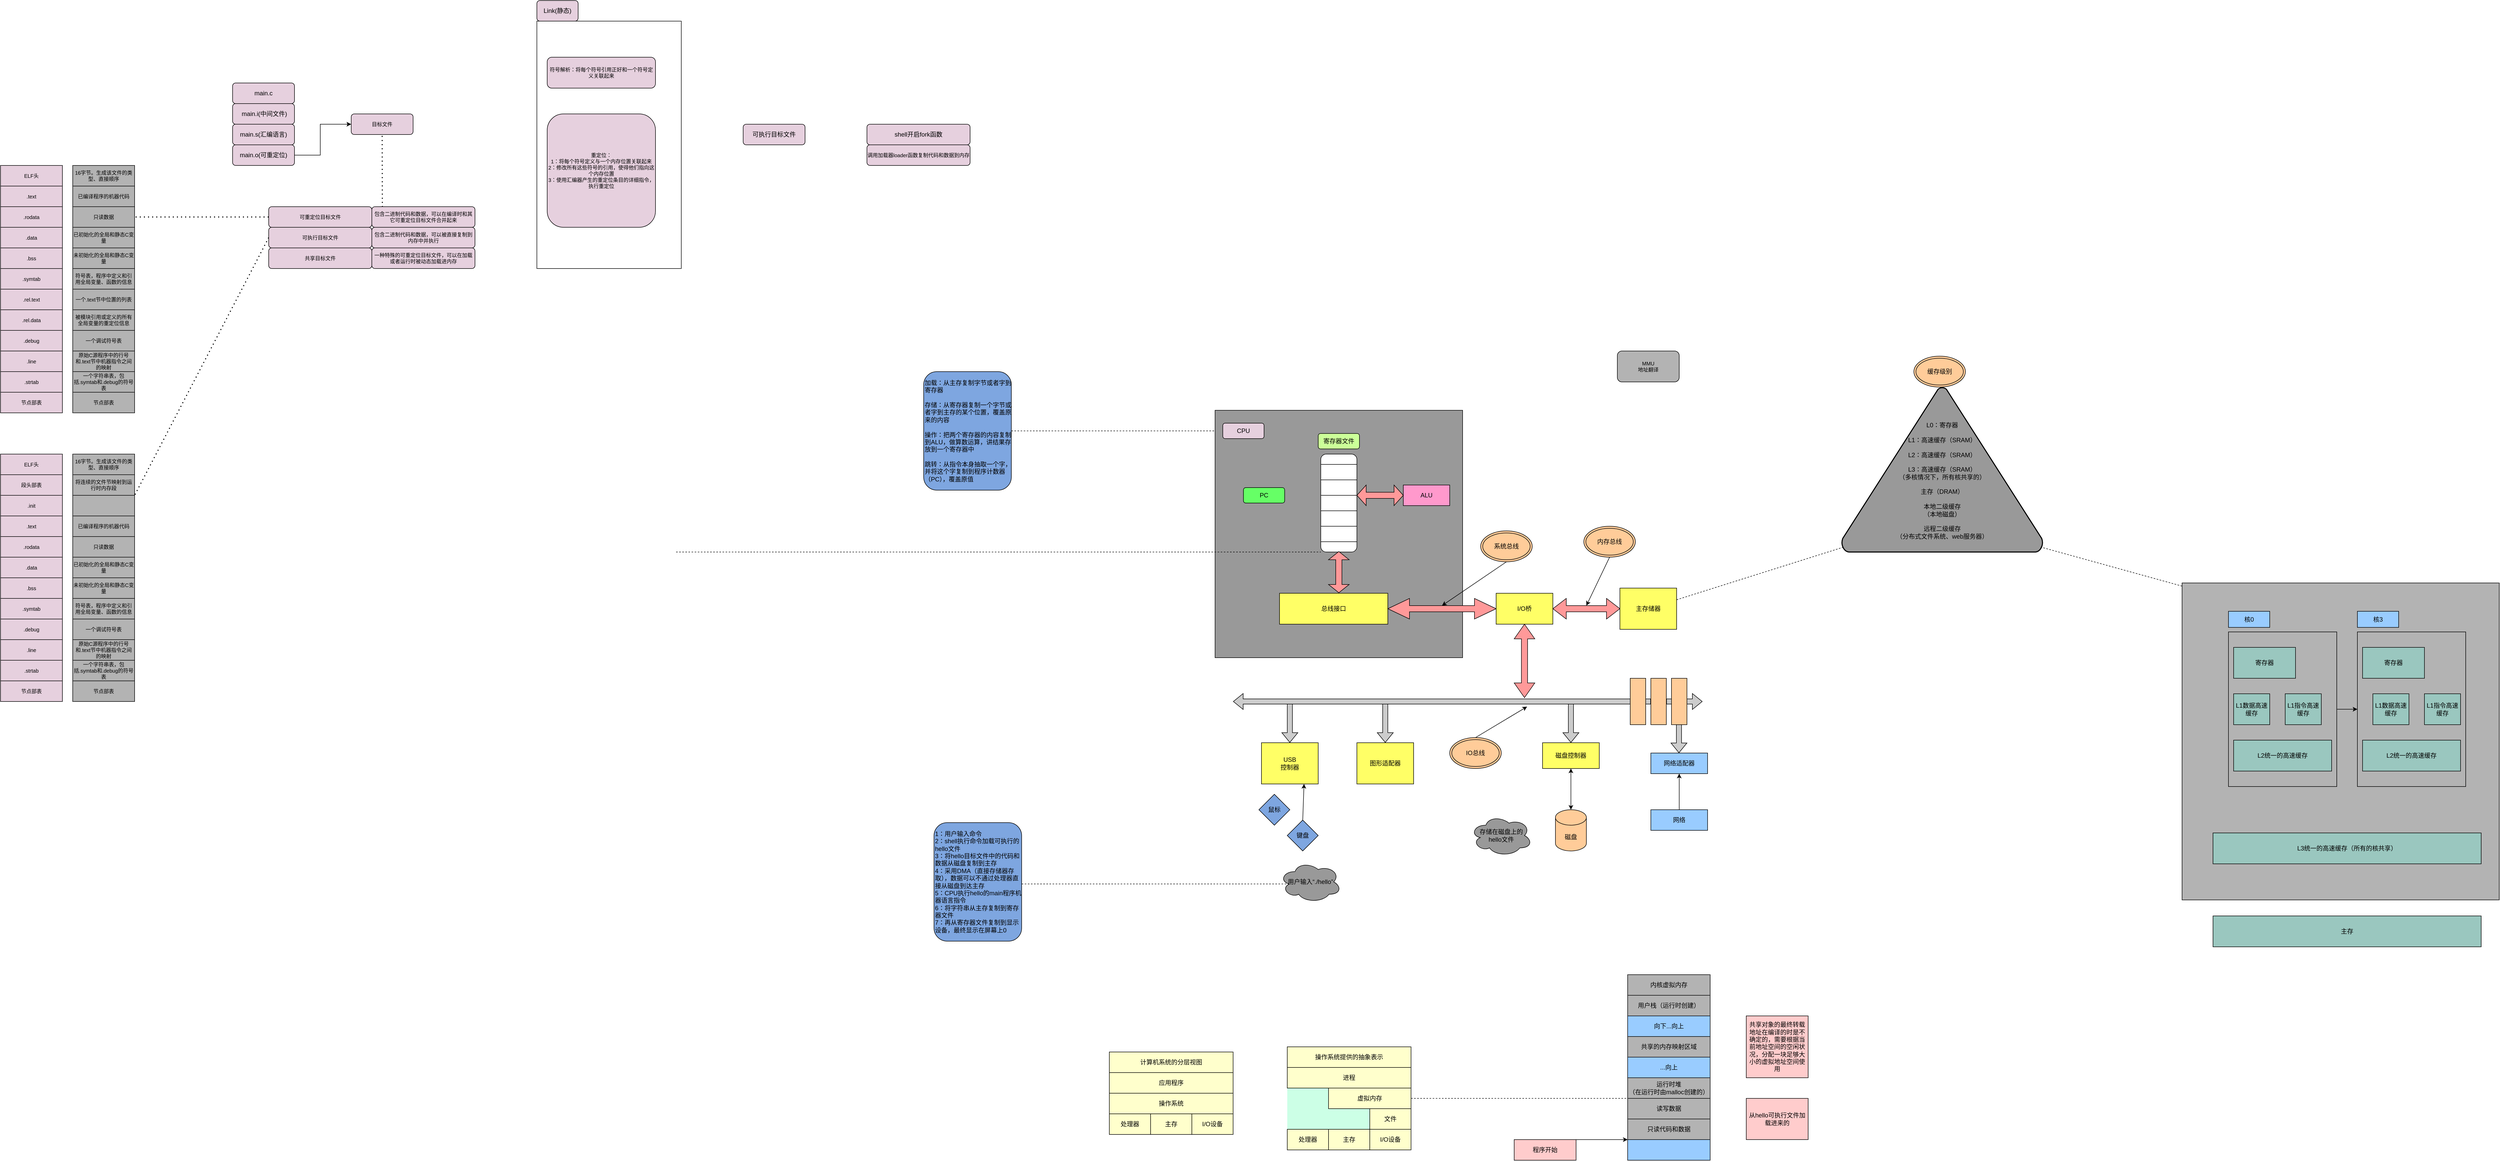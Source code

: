<mxfile version="15.9.6" type="github">
  <diagram id="LHdp1C9b-F5UCKWID19b" name="Page-1">
    <mxGraphModel dx="4209" dy="1736" grid="1" gridSize="10" guides="1" tooltips="1" connect="1" arrows="1" fold="1" page="1" pageScale="1" pageWidth="1169" pageHeight="827" math="0" shadow="0">
      <root>
        <mxCell id="0" />
        <mxCell id="1" parent="0" />
        <mxCell id="YtGU08_9XiSNCzKKEfij-40" value="" style="endArrow=none;dashed=1;html=1;rounded=0;fillColor=#CCCCCC;entryX=0;entryY=0.5;entryDx=0;entryDy=0;" parent="1" source="YtGU08_9XiSNCzKKEfij-42" target="YtGU08_9XiSNCzKKEfij-2" edge="1">
          <mxGeometry width="50" height="50" relative="1" as="geometry">
            <mxPoint x="160" y="155" as="sourcePoint" />
            <mxPoint x="640" y="300" as="targetPoint" />
          </mxGeometry>
        </mxCell>
        <mxCell id="YtGU08_9XiSNCzKKEfij-42" value="加载：从主存复制字节或者字到寄存器&lt;br&gt;&lt;br&gt;存储：从寄存器复制一个字节或者字到主存的某个位置，覆盖原来的内容&lt;br&gt;&lt;br&gt;操作：把两个寄存器的内容复制到ALU，做算数运算，讲结果存放到一个寄存器中&lt;br&gt;&lt;br&gt;跳转：从指令本身抽取一个字，并将这个字复制到程序计数器（PC），覆盖原值&lt;br&gt;&lt;div style=&quot;text-align: justify&quot;&gt;&lt;/div&gt;" style="rounded=1;whiteSpace=wrap;html=1;fillColor=#7EA6E0;align=left;" parent="1" vertex="1">
          <mxGeometry x="-330" y="40" width="170" height="230" as="geometry" />
        </mxCell>
        <mxCell id="YtGU08_9XiSNCzKKEfij-51" value="" style="endArrow=none;dashed=1;html=1;rounded=0;fillColor=#CCCCCC;entryX=0.108;entryY=0.55;entryDx=0;entryDy=0;entryPerimeter=0;" parent="1" target="YtGU08_9XiSNCzKKEfij-49" edge="1">
          <mxGeometry width="50" height="50" relative="1" as="geometry">
            <mxPoint x="-140" y="1034" as="sourcePoint" />
            <mxPoint x="260" y="165" as="targetPoint" />
          </mxGeometry>
        </mxCell>
        <mxCell id="YtGU08_9XiSNCzKKEfij-52" value="1：用户输入命令&lt;br&gt;2：shell执行命令加载可执行的hello文件&lt;br&gt;3：将hello目标文件中的代码和数据从磁盘复制到主存&lt;br&gt;4：采用DMA（直接存储器存取），数据可以不通过处理器直接从磁盘到达主存&lt;br&gt;5：CPU执行hello的main程序机器语言指令&lt;br&gt;6：将字符串从主存复制到寄存器文件&lt;br&gt;7：再从寄存器文件复制到显示设备，最终显示在屏幕上0&lt;br&gt;&lt;div style=&quot;text-align: justify&quot;&gt;&lt;/div&gt;" style="rounded=1;whiteSpace=wrap;html=1;fillColor=#7EA6E0;align=left;" parent="1" vertex="1">
          <mxGeometry x="-310" y="915" width="170" height="230" as="geometry" />
        </mxCell>
        <mxCell id="YtGU08_9XiSNCzKKEfij-54" value="&lt;br&gt;&lt;br&gt;&lt;br&gt;L0：寄存器&lt;br&gt;&lt;br&gt;L1：高速缓存（SRAM）&lt;br&gt;&lt;br&gt;L2：高速缓存（SRAM）&lt;br&gt;&lt;br&gt;L3：高速缓存（SRAM）&lt;br&gt;（多核情况下，所有核共享的）&lt;br&gt;&lt;br&gt;主存（DRAM）&lt;br&gt;&lt;br&gt;本地二级缓存&lt;br&gt;（本地磁盘）&lt;br&gt;&lt;br&gt;远程二级缓存&lt;br&gt;（分布式文件系统、web服务器）" style="strokeWidth=2;html=1;shape=mxgraph.flowchart.extract_or_measurement;whiteSpace=wrap;fillColor=#999999;align=center;" parent="1" vertex="1">
          <mxGeometry x="1450" y="70" width="390" height="320" as="geometry" />
        </mxCell>
        <mxCell id="YtGU08_9XiSNCzKKEfij-55" value="缓存级别" style="ellipse;shape=doubleEllipse;whiteSpace=wrap;html=1;fillColor=#FFCC99;" parent="1" vertex="1">
          <mxGeometry x="1590" y="10" width="100" height="60" as="geometry" />
        </mxCell>
        <mxCell id="YtGU08_9XiSNCzKKEfij-56" value="" style="endArrow=none;dashed=1;html=1;rounded=0;fillColor=#CCCCCC;entryX=0.01;entryY=0.97;entryDx=0;entryDy=0;entryPerimeter=0;" parent="1" source="YtGU08_9XiSNCzKKEfij-18" target="YtGU08_9XiSNCzKKEfij-54" edge="1">
          <mxGeometry width="50" height="50" relative="1" as="geometry">
            <mxPoint x="1243.52" y="490" as="sourcePoint" />
            <mxPoint x="1756.48" y="490" as="targetPoint" />
          </mxGeometry>
        </mxCell>
        <mxCell id="YtGU08_9XiSNCzKKEfij-128" value="" style="endArrow=none;dashed=1;html=1;rounded=0;fillColor=#CCCCCC;entryX=0.99;entryY=0.97;entryDx=0;entryDy=0;entryPerimeter=0;exitX=0;exitY=0.01;exitDx=0;exitDy=0;exitPerimeter=0;" parent="1" source="YtGU08_9XiSNCzKKEfij-132" target="YtGU08_9XiSNCzKKEfij-54" edge="1">
          <mxGeometry width="50" height="50" relative="1" as="geometry">
            <mxPoint x="1860" y="372.239" as="sourcePoint" />
            <mxPoint x="2183.9" y="270.0" as="targetPoint" />
          </mxGeometry>
        </mxCell>
        <mxCell id="YtGU08_9XiSNCzKKEfij-145" value="" style="group" parent="1" vertex="1" connectable="0">
          <mxGeometry x="2110" y="450" width="615" height="706" as="geometry" />
        </mxCell>
        <mxCell id="YtGU08_9XiSNCzKKEfij-132" value="" style="whiteSpace=wrap;html=1;aspect=fixed;fillColor=#B3B3B3;align=center;" parent="YtGU08_9XiSNCzKKEfij-145" vertex="1">
          <mxGeometry width="615" height="615" as="geometry" />
        </mxCell>
        <mxCell id="YtGU08_9XiSNCzKKEfij-129" value="" style="rounded=0;whiteSpace=wrap;html=1;fillColor=#B3B3B3;align=center;" parent="YtGU08_9XiSNCzKKEfij-145" vertex="1">
          <mxGeometry x="90" y="95" width="210" height="300" as="geometry" />
        </mxCell>
        <mxCell id="YtGU08_9XiSNCzKKEfij-130" value="" style="rounded=0;whiteSpace=wrap;html=1;fillColor=#B3B3B3;align=center;" parent="YtGU08_9XiSNCzKKEfij-145" vertex="1">
          <mxGeometry x="340" y="95" width="210" height="300" as="geometry" />
        </mxCell>
        <mxCell id="YtGU08_9XiSNCzKKEfij-131" value="" style="edgeStyle=orthogonalEdgeStyle;rounded=0;orthogonalLoop=1;jettySize=auto;html=1;fillColor=#CCCCCC;" parent="YtGU08_9XiSNCzKKEfij-145" source="YtGU08_9XiSNCzKKEfij-129" target="YtGU08_9XiSNCzKKEfij-130" edge="1">
          <mxGeometry relative="1" as="geometry" />
        </mxCell>
        <mxCell id="YtGU08_9XiSNCzKKEfij-133" value="L3统一的高速缓存（所有的核共享）" style="rounded=0;whiteSpace=wrap;html=1;fillColor=#9AC7BF;align=center;" parent="YtGU08_9XiSNCzKKEfij-145" vertex="1">
          <mxGeometry x="60" y="485" width="520" height="60" as="geometry" />
        </mxCell>
        <mxCell id="YtGU08_9XiSNCzKKEfij-134" value="主存" style="rounded=0;whiteSpace=wrap;html=1;fillColor=#9AC7BF;align=center;" parent="YtGU08_9XiSNCzKKEfij-145" vertex="1">
          <mxGeometry x="60" y="646" width="520" height="60" as="geometry" />
        </mxCell>
        <mxCell id="YtGU08_9XiSNCzKKEfij-135" value="寄存器" style="rounded=0;whiteSpace=wrap;html=1;fillColor=#9AC7BF;align=center;" parent="YtGU08_9XiSNCzKKEfij-145" vertex="1">
          <mxGeometry x="100" y="125" width="120" height="60" as="geometry" />
        </mxCell>
        <mxCell id="YtGU08_9XiSNCzKKEfij-136" value="L1数据高速缓存" style="rounded=0;whiteSpace=wrap;html=1;fillColor=#9AC7BF;align=center;" parent="YtGU08_9XiSNCzKKEfij-145" vertex="1">
          <mxGeometry x="100" y="215" width="70" height="60" as="geometry" />
        </mxCell>
        <mxCell id="YtGU08_9XiSNCzKKEfij-137" value="L1指令高速缓存" style="rounded=0;whiteSpace=wrap;html=1;fillColor=#9AC7BF;align=center;" parent="YtGU08_9XiSNCzKKEfij-145" vertex="1">
          <mxGeometry x="200" y="215" width="70" height="60" as="geometry" />
        </mxCell>
        <mxCell id="YtGU08_9XiSNCzKKEfij-138" value="&lt;span&gt;L1数据高速缓存&lt;/span&gt;" style="rounded=0;whiteSpace=wrap;html=1;fillColor=#9AC7BF;align=center;" parent="YtGU08_9XiSNCzKKEfij-145" vertex="1">
          <mxGeometry x="370" y="215" width="70" height="60" as="geometry" />
        </mxCell>
        <mxCell id="YtGU08_9XiSNCzKKEfij-139" value="&lt;span&gt;L1指令高速缓存&lt;/span&gt;" style="rounded=0;whiteSpace=wrap;html=1;fillColor=#9AC7BF;align=center;" parent="YtGU08_9XiSNCzKKEfij-145" vertex="1">
          <mxGeometry x="470" y="215" width="70" height="60" as="geometry" />
        </mxCell>
        <mxCell id="YtGU08_9XiSNCzKKEfij-140" value="寄存器" style="rounded=0;whiteSpace=wrap;html=1;fillColor=#9AC7BF;align=center;" parent="YtGU08_9XiSNCzKKEfij-145" vertex="1">
          <mxGeometry x="350" y="125" width="120" height="60" as="geometry" />
        </mxCell>
        <mxCell id="YtGU08_9XiSNCzKKEfij-141" value="L2统一的高速缓存" style="rounded=0;whiteSpace=wrap;html=1;fillColor=#9AC7BF;align=center;" parent="YtGU08_9XiSNCzKKEfij-145" vertex="1">
          <mxGeometry x="100" y="305" width="190" height="60" as="geometry" />
        </mxCell>
        <mxCell id="YtGU08_9XiSNCzKKEfij-142" value="&lt;span&gt;L2统一的高速缓存&lt;/span&gt;" style="rounded=0;whiteSpace=wrap;html=1;fillColor=#9AC7BF;align=center;" parent="YtGU08_9XiSNCzKKEfij-145" vertex="1">
          <mxGeometry x="350" y="305" width="190" height="60" as="geometry" />
        </mxCell>
        <mxCell id="YtGU08_9XiSNCzKKEfij-143" value="核0" style="rounded=0;whiteSpace=wrap;html=1;fillColor=#99CCFF;align=center;" parent="YtGU08_9XiSNCzKKEfij-145" vertex="1">
          <mxGeometry x="90" y="55" width="80" height="31.25" as="geometry" />
        </mxCell>
        <mxCell id="YtGU08_9XiSNCzKKEfij-144" value="核3" style="rounded=0;whiteSpace=wrap;html=1;fillColor=#99CCFF;align=center;" parent="YtGU08_9XiSNCzKKEfij-145" vertex="1">
          <mxGeometry x="340" y="55" width="80" height="31.25" as="geometry" />
        </mxCell>
        <mxCell id="YtGU08_9XiSNCzKKEfij-147" value="" style="group" parent="1" vertex="1" connectable="0">
          <mxGeometry x="235" y="115" width="955" height="955" as="geometry" />
        </mxCell>
        <mxCell id="YtGU08_9XiSNCzKKEfij-121" value="" style="shape=flexArrow;endArrow=classic;html=1;rounded=0;fillColor=#CCCCCC;entryX=0.5;entryY=0;entryDx=0;entryDy=0;" parent="YtGU08_9XiSNCzKKEfij-147" edge="1">
          <mxGeometry width="50" height="50" relative="1" as="geometry">
            <mxPoint x="899.5" y="585" as="sourcePoint" />
            <mxPoint x="899.5" y="665" as="targetPoint" />
          </mxGeometry>
        </mxCell>
        <mxCell id="YtGU08_9XiSNCzKKEfij-38" value="" style="shape=flexArrow;endArrow=classic;html=1;rounded=0;fillColor=#CCCCCC;entryX=0.5;entryY=0;entryDx=0;entryDy=0;" parent="YtGU08_9XiSNCzKKEfij-147" target="YtGU08_9XiSNCzKKEfij-28" edge="1">
          <mxGeometry width="50" height="50" relative="1" as="geometry">
            <mxPoint x="690" y="565" as="sourcePoint" />
            <mxPoint x="396.0" y="655" as="targetPoint" />
          </mxGeometry>
        </mxCell>
        <mxCell id="YtGU08_9XiSNCzKKEfij-35" value="" style="shape=flexArrow;endArrow=classic;html=1;rounded=0;fillColor=#CCCCCC;entryX=0.5;entryY=0;entryDx=0;entryDy=0;" parent="YtGU08_9XiSNCzKKEfij-147" target="YtGU08_9XiSNCzKKEfij-27" edge="1">
          <mxGeometry width="50" height="50" relative="1" as="geometry">
            <mxPoint x="330" y="565" as="sourcePoint" />
            <mxPoint x="155" y="655" as="targetPoint" />
          </mxGeometry>
        </mxCell>
        <mxCell id="YtGU08_9XiSNCzKKEfij-34" value="" style="shape=flexArrow;endArrow=classic;html=1;rounded=0;fillColor=#CCCCCC;entryX=0.5;entryY=0;entryDx=0;entryDy=0;" parent="YtGU08_9XiSNCzKKEfij-147" target="YtGU08_9XiSNCzKKEfij-26" edge="1">
          <mxGeometry width="50" height="50" relative="1" as="geometry">
            <mxPoint x="145" y="565" as="sourcePoint" />
            <mxPoint x="405" y="525" as="targetPoint" />
          </mxGeometry>
        </mxCell>
        <mxCell id="YtGU08_9XiSNCzKKEfij-1" value="" style="whiteSpace=wrap;html=1;aspect=fixed;fillColor=#999999;" parent="YtGU08_9XiSNCzKKEfij-147" vertex="1">
          <mxGeometry width="480" height="480" as="geometry" />
        </mxCell>
        <mxCell id="YtGU08_9XiSNCzKKEfij-2" value="CPU" style="rounded=1;whiteSpace=wrap;html=1;fillColor=#E6D0DE;" parent="YtGU08_9XiSNCzKKEfij-147" vertex="1">
          <mxGeometry x="15" y="25" width="80" height="30" as="geometry" />
        </mxCell>
        <mxCell id="YtGU08_9XiSNCzKKEfij-3" value="PC" style="rounded=1;whiteSpace=wrap;html=1;fillColor=#66FF66;" parent="YtGU08_9XiSNCzKKEfij-147" vertex="1">
          <mxGeometry x="55" y="150" width="80" height="30" as="geometry" />
        </mxCell>
        <mxCell id="YtGU08_9XiSNCzKKEfij-4" value="PC" style="rounded=1;whiteSpace=wrap;html=1;" parent="YtGU08_9XiSNCzKKEfij-147" vertex="1">
          <mxGeometry x="205" y="85" width="70" height="190" as="geometry" />
        </mxCell>
        <mxCell id="YtGU08_9XiSNCzKKEfij-6" value="" style="rounded=0;whiteSpace=wrap;html=1;" parent="YtGU08_9XiSNCzKKEfij-147" vertex="1">
          <mxGeometry x="205" y="105" width="70" height="30" as="geometry" />
        </mxCell>
        <mxCell id="YtGU08_9XiSNCzKKEfij-7" value="" style="rounded=0;whiteSpace=wrap;html=1;" parent="YtGU08_9XiSNCzKKEfij-147" vertex="1">
          <mxGeometry x="205" y="165" width="70" height="30" as="geometry" />
        </mxCell>
        <mxCell id="YtGU08_9XiSNCzKKEfij-8" value="" style="rounded=0;whiteSpace=wrap;html=1;" parent="YtGU08_9XiSNCzKKEfij-147" vertex="1">
          <mxGeometry x="205" y="225" width="70" height="30" as="geometry" />
        </mxCell>
        <mxCell id="YtGU08_9XiSNCzKKEfij-9" value="寄存器文件" style="rounded=1;whiteSpace=wrap;html=1;fillColor=#CCFF99;" parent="YtGU08_9XiSNCzKKEfij-147" vertex="1">
          <mxGeometry x="200" y="45" width="80" height="30" as="geometry" />
        </mxCell>
        <mxCell id="YtGU08_9XiSNCzKKEfij-10" value="ALU" style="rounded=0;whiteSpace=wrap;html=1;fillColor=#FF99CC;" parent="YtGU08_9XiSNCzKKEfij-147" vertex="1">
          <mxGeometry x="365" y="145" width="90" height="40" as="geometry" />
        </mxCell>
        <mxCell id="YtGU08_9XiSNCzKKEfij-11" value="总线接口" style="rounded=0;whiteSpace=wrap;html=1;fillColor=#FFFF66;" parent="YtGU08_9XiSNCzKKEfij-147" vertex="1">
          <mxGeometry x="125" y="355" width="210" height="60" as="geometry" />
        </mxCell>
        <mxCell id="YtGU08_9XiSNCzKKEfij-12" value="" style="shape=doubleArrow;whiteSpace=wrap;html=1;fillColor=#FF9999;" parent="YtGU08_9XiSNCzKKEfij-147" vertex="1">
          <mxGeometry x="275" y="145" width="90" height="40" as="geometry" />
        </mxCell>
        <mxCell id="YtGU08_9XiSNCzKKEfij-13" value="" style="shape=doubleArrow;whiteSpace=wrap;html=1;fillColor=#FF9999;rotation=90;" parent="YtGU08_9XiSNCzKKEfij-147" vertex="1">
          <mxGeometry x="200" y="294" width="80" height="40" as="geometry" />
        </mxCell>
        <mxCell id="YtGU08_9XiSNCzKKEfij-14" value="" style="shape=doubleArrow;whiteSpace=wrap;html=1;fillColor=#FF9999;rotation=-180;" parent="YtGU08_9XiSNCzKKEfij-147" vertex="1">
          <mxGeometry x="335" y="365" width="210" height="40" as="geometry" />
        </mxCell>
        <mxCell id="YtGU08_9XiSNCzKKEfij-16" value="I/O桥" style="rounded=0;whiteSpace=wrap;html=1;fillColor=#FFFF66;" parent="YtGU08_9XiSNCzKKEfij-147" vertex="1">
          <mxGeometry x="545" y="355" width="110" height="60" as="geometry" />
        </mxCell>
        <mxCell id="YtGU08_9XiSNCzKKEfij-17" value="" style="shape=doubleArrow;whiteSpace=wrap;html=1;fillColor=#FF9999;rotation=-180;" parent="YtGU08_9XiSNCzKKEfij-147" vertex="1">
          <mxGeometry x="655" y="365" width="130" height="40" as="geometry" />
        </mxCell>
        <mxCell id="YtGU08_9XiSNCzKKEfij-18" value="主存储器" style="rounded=0;whiteSpace=wrap;html=1;fillColor=#FFFF66;" parent="YtGU08_9XiSNCzKKEfij-147" vertex="1">
          <mxGeometry x="785" y="345" width="110" height="80" as="geometry" />
        </mxCell>
        <mxCell id="YtGU08_9XiSNCzKKEfij-19" value="系统总线" style="ellipse;shape=doubleEllipse;whiteSpace=wrap;html=1;fillColor=#FFCC99;" parent="YtGU08_9XiSNCzKKEfij-147" vertex="1">
          <mxGeometry x="515" y="234" width="100" height="60" as="geometry" />
        </mxCell>
        <mxCell id="YtGU08_9XiSNCzKKEfij-20" value="内存总线" style="ellipse;shape=doubleEllipse;whiteSpace=wrap;html=1;fillColor=#FFCC99;" parent="YtGU08_9XiSNCzKKEfij-147" vertex="1">
          <mxGeometry x="715" y="225" width="100" height="60" as="geometry" />
        </mxCell>
        <mxCell id="YtGU08_9XiSNCzKKEfij-21" value="" style="endArrow=classic;html=1;rounded=0;entryX=0;entryY=0;entryDx=105;entryDy=26;entryPerimeter=0;exitX=0.5;exitY=1;exitDx=0;exitDy=0;" parent="YtGU08_9XiSNCzKKEfij-147" source="YtGU08_9XiSNCzKKEfij-19" target="YtGU08_9XiSNCzKKEfij-14" edge="1">
          <mxGeometry width="50" height="50" relative="1" as="geometry">
            <mxPoint x="355" y="185" as="sourcePoint" />
            <mxPoint x="405" y="135" as="targetPoint" />
          </mxGeometry>
        </mxCell>
        <mxCell id="YtGU08_9XiSNCzKKEfij-22" value="" style="endArrow=classic;html=1;rounded=0;entryX=0;entryY=0;entryDx=65;entryDy=26;entryPerimeter=0;exitX=0.5;exitY=1;exitDx=0;exitDy=0;" parent="YtGU08_9XiSNCzKKEfij-147" source="YtGU08_9XiSNCzKKEfij-20" target="YtGU08_9XiSNCzKKEfij-17" edge="1">
          <mxGeometry width="50" height="50" relative="1" as="geometry">
            <mxPoint x="710" y="234" as="sourcePoint" />
            <mxPoint x="585" y="319.0" as="targetPoint" />
          </mxGeometry>
        </mxCell>
        <mxCell id="YtGU08_9XiSNCzKKEfij-23" value="" style="shape=doubleArrow;whiteSpace=wrap;html=1;fillColor=#FF9999;rotation=90;" parent="YtGU08_9XiSNCzKKEfij-147" vertex="1">
          <mxGeometry x="528.75" y="466.25" width="142.5" height="40" as="geometry" />
        </mxCell>
        <mxCell id="YtGU08_9XiSNCzKKEfij-25" value="" style="shape=flexArrow;endArrow=classic;startArrow=none;html=1;rounded=0;fillColor=#CCCCCC;" parent="YtGU08_9XiSNCzKKEfij-147" source="YtGU08_9XiSNCzKKEfij-30" edge="1">
          <mxGeometry width="100" height="100" relative="1" as="geometry">
            <mxPoint x="35" y="565" as="sourcePoint" />
            <mxPoint x="945" y="565" as="targetPoint" />
          </mxGeometry>
        </mxCell>
        <mxCell id="YtGU08_9XiSNCzKKEfij-26" value="USB&lt;br&gt;控制器" style="rounded=0;whiteSpace=wrap;html=1;fillColor=#FFFF66;" parent="YtGU08_9XiSNCzKKEfij-147" vertex="1">
          <mxGeometry x="90" y="645" width="110" height="80" as="geometry" />
        </mxCell>
        <mxCell id="YtGU08_9XiSNCzKKEfij-27" value="图形适配器" style="rounded=0;whiteSpace=wrap;html=1;fillColor=#FFFF66;" parent="YtGU08_9XiSNCzKKEfij-147" vertex="1">
          <mxGeometry x="275" y="645" width="110" height="80" as="geometry" />
        </mxCell>
        <mxCell id="YtGU08_9XiSNCzKKEfij-28" value="磁盘控制器" style="rounded=0;whiteSpace=wrap;html=1;fillColor=#FFFF66;" parent="YtGU08_9XiSNCzKKEfij-147" vertex="1">
          <mxGeometry x="635" y="645" width="110" height="50" as="geometry" />
        </mxCell>
        <mxCell id="YtGU08_9XiSNCzKKEfij-30" value="" style="rounded=0;whiteSpace=wrap;html=1;fillColor=#FFCC99;rotation=90;" parent="YtGU08_9XiSNCzKKEfij-147" vertex="1">
          <mxGeometry x="815" y="550" width="90" height="30" as="geometry" />
        </mxCell>
        <mxCell id="YtGU08_9XiSNCzKKEfij-31" value="" style="shape=flexArrow;endArrow=none;startArrow=classic;html=1;rounded=0;fillColor=#CCCCCC;" parent="YtGU08_9XiSNCzKKEfij-147" target="YtGU08_9XiSNCzKKEfij-30" edge="1">
          <mxGeometry width="100" height="100" relative="1" as="geometry">
            <mxPoint x="35" y="565" as="sourcePoint" />
            <mxPoint x="925" y="565" as="targetPoint" />
          </mxGeometry>
        </mxCell>
        <mxCell id="YtGU08_9XiSNCzKKEfij-32" value="" style="rounded=0;whiteSpace=wrap;html=1;fillColor=#FFCC99;rotation=90;" parent="YtGU08_9XiSNCzKKEfij-147" vertex="1">
          <mxGeometry x="855" y="550" width="90" height="30" as="geometry" />
        </mxCell>
        <mxCell id="YtGU08_9XiSNCzKKEfij-29" value="" style="rounded=0;whiteSpace=wrap;html=1;fillColor=#FFCC99;rotation=90;" parent="YtGU08_9XiSNCzKKEfij-147" vertex="1">
          <mxGeometry x="775" y="550" width="90" height="30" as="geometry" />
        </mxCell>
        <mxCell id="YtGU08_9XiSNCzKKEfij-33" value="磁盘" style="shape=cylinder3;whiteSpace=wrap;html=1;boundedLbl=1;backgroundOutline=1;size=15;fillColor=#FFCC99;" parent="YtGU08_9XiSNCzKKEfij-147" vertex="1">
          <mxGeometry x="660" y="775" width="60" height="80" as="geometry" />
        </mxCell>
        <mxCell id="YtGU08_9XiSNCzKKEfij-36" value="IO总线" style="ellipse;shape=doubleEllipse;whiteSpace=wrap;html=1;fillColor=#FFCC99;" parent="YtGU08_9XiSNCzKKEfij-147" vertex="1">
          <mxGeometry x="455" y="635" width="100" height="60" as="geometry" />
        </mxCell>
        <mxCell id="YtGU08_9XiSNCzKKEfij-37" value="" style="endArrow=classic;html=1;rounded=0;exitX=0.5;exitY=0;exitDx=0;exitDy=0;" parent="YtGU08_9XiSNCzKKEfij-147" source="YtGU08_9XiSNCzKKEfij-36" edge="1">
          <mxGeometry width="50" height="50" relative="1" as="geometry">
            <mxPoint x="575" y="304" as="sourcePoint" />
            <mxPoint x="605" y="575" as="targetPoint" />
          </mxGeometry>
        </mxCell>
        <mxCell id="YtGU08_9XiSNCzKKEfij-39" value="" style="endArrow=classic;startArrow=classic;html=1;rounded=0;fillColor=#CCCCCC;entryX=0.5;entryY=1;entryDx=0;entryDy=0;" parent="YtGU08_9XiSNCzKKEfij-147" source="YtGU08_9XiSNCzKKEfij-33" target="YtGU08_9XiSNCzKKEfij-28" edge="1">
          <mxGeometry width="50" height="50" relative="1" as="geometry">
            <mxPoint x="355" y="625" as="sourcePoint" />
            <mxPoint x="405" y="575" as="targetPoint" />
          </mxGeometry>
        </mxCell>
        <mxCell id="YtGU08_9XiSNCzKKEfij-46" value="鼠标" style="rhombus;whiteSpace=wrap;html=1;fillColor=#7EA6E0;align=center;" parent="YtGU08_9XiSNCzKKEfij-147" vertex="1">
          <mxGeometry x="85" y="745" width="60" height="60" as="geometry" />
        </mxCell>
        <mxCell id="YtGU08_9XiSNCzKKEfij-48" value="键盘" style="rhombus;whiteSpace=wrap;html=1;fillColor=#7EA6E0;align=center;" parent="YtGU08_9XiSNCzKKEfij-147" vertex="1">
          <mxGeometry x="140" y="795" width="60" height="60" as="geometry" />
        </mxCell>
        <mxCell id="YtGU08_9XiSNCzKKEfij-49" value="用户输入“./hello”" style="ellipse;shape=cloud;whiteSpace=wrap;html=1;fillColor=#999999;align=center;" parent="YtGU08_9XiSNCzKKEfij-147" vertex="1">
          <mxGeometry x="125" y="875" width="120" height="80" as="geometry" />
        </mxCell>
        <mxCell id="YtGU08_9XiSNCzKKEfij-50" value="" style="endArrow=classic;html=1;rounded=0;fillColor=#CCCCCC;entryX=0.75;entryY=1;entryDx=0;entryDy=0;exitX=0.5;exitY=0;exitDx=0;exitDy=0;" parent="YtGU08_9XiSNCzKKEfij-147" source="YtGU08_9XiSNCzKKEfij-48" target="YtGU08_9XiSNCzKKEfij-26" edge="1">
          <mxGeometry width="50" height="50" relative="1" as="geometry">
            <mxPoint x="175" y="715" as="sourcePoint" />
            <mxPoint x="225" y="665" as="targetPoint" />
          </mxGeometry>
        </mxCell>
        <mxCell id="YtGU08_9XiSNCzKKEfij-53" value="存储在磁盘上的&lt;br&gt;hello文件" style="ellipse;shape=cloud;whiteSpace=wrap;html=1;fillColor=#999999;align=center;" parent="YtGU08_9XiSNCzKKEfij-147" vertex="1">
          <mxGeometry x="495" y="785" width="120" height="80" as="geometry" />
        </mxCell>
        <mxCell id="YtGU08_9XiSNCzKKEfij-122" value="网络适配器" style="rounded=0;whiteSpace=wrap;html=1;fillColor=#99CCFF;" parent="YtGU08_9XiSNCzKKEfij-147" vertex="1">
          <mxGeometry x="845" y="665" width="110" height="40" as="geometry" />
        </mxCell>
        <mxCell id="YtGU08_9XiSNCzKKEfij-124" value="网络" style="rounded=0;whiteSpace=wrap;html=1;fillColor=#99CCFF;" parent="YtGU08_9XiSNCzKKEfij-147" vertex="1">
          <mxGeometry x="845" y="775" width="110" height="40" as="geometry" />
        </mxCell>
        <mxCell id="YtGU08_9XiSNCzKKEfij-126" value="" style="endArrow=none;startArrow=classic;html=1;rounded=0;fillColor=#CCCCCC;exitX=0.5;exitY=1;exitDx=0;exitDy=0;" parent="YtGU08_9XiSNCzKKEfij-147" source="YtGU08_9XiSNCzKKEfij-122" edge="1">
          <mxGeometry width="50" height="50" relative="1" as="geometry">
            <mxPoint x="900" y="825" as="sourcePoint" />
            <mxPoint x="900" y="775" as="targetPoint" />
          </mxGeometry>
        </mxCell>
        <mxCell id="3MKcvMq7rA369YJBQhs3-1" value="" style="endArrow=none;dashed=1;html=1;rounded=0;fillColor=#CCCCCC;entryX=0;entryY=0.5;entryDx=0;entryDy=0;" edge="1" parent="1">
          <mxGeometry width="50" height="50" relative="1" as="geometry">
            <mxPoint x="-810" y="390" as="sourcePoint" />
            <mxPoint x="440.0" y="390" as="targetPoint" />
          </mxGeometry>
        </mxCell>
        <mxCell id="3MKcvMq7rA369YJBQhs3-101" value="可执行目标文件" style="rounded=1;whiteSpace=wrap;html=1;fillColor=#E6D0DE;" vertex="1" parent="1">
          <mxGeometry x="-680" y="-440" width="120" height="40" as="geometry" />
        </mxCell>
        <mxCell id="3MKcvMq7rA369YJBQhs3-104" value="" style="group" vertex="1" connectable="0" parent="1">
          <mxGeometry x="-1670" y="-520" width="120" height="160" as="geometry" />
        </mxCell>
        <mxCell id="3MKcvMq7rA369YJBQhs3-51" value="main.c" style="rounded=1;whiteSpace=wrap;html=1;fillColor=#E6D0DE;" vertex="1" parent="3MKcvMq7rA369YJBQhs3-104">
          <mxGeometry width="120" height="40" as="geometry" />
        </mxCell>
        <mxCell id="3MKcvMq7rA369YJBQhs3-98" value="&amp;nbsp;main.i(中间文件)" style="rounded=1;whiteSpace=wrap;html=1;fillColor=#E6D0DE;" vertex="1" parent="3MKcvMq7rA369YJBQhs3-104">
          <mxGeometry y="40" width="120" height="40" as="geometry" />
        </mxCell>
        <mxCell id="3MKcvMq7rA369YJBQhs3-99" value="main.s(汇编语言)" style="rounded=1;whiteSpace=wrap;html=1;fillColor=#E6D0DE;" vertex="1" parent="3MKcvMq7rA369YJBQhs3-104">
          <mxGeometry y="80" width="120" height="40" as="geometry" />
        </mxCell>
        <mxCell id="3MKcvMq7rA369YJBQhs3-100" value="main.o(可重定位)" style="rounded=1;whiteSpace=wrap;html=1;fillColor=#E6D0DE;" vertex="1" parent="3MKcvMq7rA369YJBQhs3-104">
          <mxGeometry y="120" width="120" height="40" as="geometry" />
        </mxCell>
        <mxCell id="3MKcvMq7rA369YJBQhs3-105" value="" style="group" vertex="1" connectable="0" parent="1">
          <mxGeometry x="-1080" y="-680" width="280" height="520" as="geometry" />
        </mxCell>
        <mxCell id="3MKcvMq7rA369YJBQhs3-3" value="" style="rounded=0;whiteSpace=wrap;html=1;" vertex="1" parent="3MKcvMq7rA369YJBQhs3-105">
          <mxGeometry y="40" width="280" height="480" as="geometry" />
        </mxCell>
        <mxCell id="3MKcvMq7rA369YJBQhs3-50" value="Link(静态)" style="rounded=1;whiteSpace=wrap;html=1;fillColor=#E6D0DE;" vertex="1" parent="3MKcvMq7rA369YJBQhs3-105">
          <mxGeometry width="80" height="40" as="geometry" />
        </mxCell>
        <mxCell id="3MKcvMq7rA369YJBQhs3-109" value="符号解析：将每个符号引用正好和一个符号定义关联起来" style="rounded=1;whiteSpace=wrap;html=1;fontSize=10;fillColor=#E6D0DE;" vertex="1" parent="3MKcvMq7rA369YJBQhs3-105">
          <mxGeometry x="20" y="110" width="210" height="60" as="geometry" />
        </mxCell>
        <mxCell id="3MKcvMq7rA369YJBQhs3-110" value="重定位：&lt;br&gt;1：将每个符号定义与一个内存位置关联起来&lt;br&gt;2：修改所有这些符号的引用，使得他们指向这个内存位置&lt;br&gt;3：使用汇编器产生的重定位条目的详细指令，执行重定位" style="rounded=1;whiteSpace=wrap;html=1;fontSize=10;fillColor=#E6D0DE;" vertex="1" parent="3MKcvMq7rA369YJBQhs3-105">
          <mxGeometry x="20" y="220" width="210" height="220" as="geometry" />
        </mxCell>
        <mxCell id="3MKcvMq7rA369YJBQhs3-106" value="" style="group" vertex="1" connectable="0" parent="1">
          <mxGeometry x="-440" y="-440" width="200" height="80" as="geometry" />
        </mxCell>
        <mxCell id="3MKcvMq7rA369YJBQhs3-102" value="shell开启fork函数" style="rounded=1;whiteSpace=wrap;html=1;fillColor=#E6D0DE;" vertex="1" parent="3MKcvMq7rA369YJBQhs3-106">
          <mxGeometry width="200" height="40" as="geometry" />
        </mxCell>
        <mxCell id="3MKcvMq7rA369YJBQhs3-103" value="&lt;font style=&quot;font-size: 10px&quot;&gt;&lt;font&gt;调用加载器loader函数复制代码和&lt;/font&gt;&lt;font&gt;数据到内存&lt;/font&gt;&lt;/font&gt;" style="rounded=1;whiteSpace=wrap;html=1;fillColor=#E6D0DE;" vertex="1" parent="3MKcvMq7rA369YJBQhs3-106">
          <mxGeometry y="40" width="200" height="40" as="geometry" />
        </mxCell>
        <mxCell id="3MKcvMq7rA369YJBQhs3-111" value="" style="edgeStyle=elbowEdgeStyle;elbow=horizontal;endArrow=classic;html=1;rounded=0;fontSize=10;exitX=1;exitY=0.5;exitDx=0;exitDy=0;entryX=0;entryY=0.5;entryDx=0;entryDy=0;" edge="1" parent="1" source="3MKcvMq7rA369YJBQhs3-100" target="3MKcvMq7rA369YJBQhs3-112">
          <mxGeometry width="50" height="50" relative="1" as="geometry">
            <mxPoint x="-1300" y="-370" as="sourcePoint" />
            <mxPoint x="-1250" y="-420" as="targetPoint" />
            <Array as="points">
              <mxPoint x="-1500" y="-420" />
            </Array>
          </mxGeometry>
        </mxCell>
        <mxCell id="3MKcvMq7rA369YJBQhs3-112" value="目标文件" style="rounded=1;whiteSpace=wrap;html=1;fontSize=10;fillColor=#E6D0DE;" vertex="1" parent="1">
          <mxGeometry x="-1440" y="-460" width="120" height="40" as="geometry" />
        </mxCell>
        <mxCell id="3MKcvMq7rA369YJBQhs3-113" value="" style="endArrow=none;dashed=1;html=1;dashPattern=1 3;strokeWidth=2;rounded=0;fontSize=10;entryX=0.5;entryY=1;entryDx=0;entryDy=0;exitX=0.102;exitY=0.015;exitDx=0;exitDy=0;exitPerimeter=0;" edge="1" parent="1" source="3MKcvMq7rA369YJBQhs3-117" target="3MKcvMq7rA369YJBQhs3-112">
          <mxGeometry width="50" height="50" relative="1" as="geometry">
            <mxPoint x="-1380" y="-310" as="sourcePoint" />
            <mxPoint x="-1250" y="-420" as="targetPoint" />
          </mxGeometry>
        </mxCell>
        <mxCell id="3MKcvMq7rA369YJBQhs3-120" value="" style="group" vertex="1" connectable="0" parent="1">
          <mxGeometry x="-1600" y="-280" width="400" height="120" as="geometry" />
        </mxCell>
        <mxCell id="3MKcvMq7rA369YJBQhs3-114" value="可重定位目标文件" style="rounded=1;whiteSpace=wrap;html=1;fontSize=10;fillColor=#E6D0DE;" vertex="1" parent="3MKcvMq7rA369YJBQhs3-120">
          <mxGeometry width="200" height="40" as="geometry" />
        </mxCell>
        <mxCell id="3MKcvMq7rA369YJBQhs3-115" value="可执行目标文件" style="rounded=1;whiteSpace=wrap;html=1;fontSize=10;fillColor=#E6D0DE;" vertex="1" parent="3MKcvMq7rA369YJBQhs3-120">
          <mxGeometry y="40" width="200" height="40" as="geometry" />
        </mxCell>
        <mxCell id="3MKcvMq7rA369YJBQhs3-116" value="共享目标文件" style="rounded=1;whiteSpace=wrap;html=1;fontSize=10;fillColor=#E6D0DE;" vertex="1" parent="3MKcvMq7rA369YJBQhs3-120">
          <mxGeometry y="80" width="200" height="40" as="geometry" />
        </mxCell>
        <mxCell id="3MKcvMq7rA369YJBQhs3-117" value="包含二进制代码和数据，可以在编译时和其它可重定位目标文件合并起来" style="rounded=1;whiteSpace=wrap;html=1;fontSize=10;fillColor=#E6D0DE;" vertex="1" parent="3MKcvMq7rA369YJBQhs3-120">
          <mxGeometry x="200" width="200" height="40" as="geometry" />
        </mxCell>
        <mxCell id="3MKcvMq7rA369YJBQhs3-118" value="包含二进制代码和数据，可以被直接复制到内存中并执行" style="rounded=1;whiteSpace=wrap;html=1;fontSize=10;fillColor=#E6D0DE;" vertex="1" parent="3MKcvMq7rA369YJBQhs3-120">
          <mxGeometry x="200" y="40" width="200" height="40" as="geometry" />
        </mxCell>
        <mxCell id="3MKcvMq7rA369YJBQhs3-119" value="一种特殊的可重定位目标文件，可以在加载或者运行时被动态加载进内存" style="rounded=1;whiteSpace=wrap;html=1;fontSize=10;fillColor=#E6D0DE;" vertex="1" parent="3MKcvMq7rA369YJBQhs3-120">
          <mxGeometry x="200" y="80" width="200" height="40" as="geometry" />
        </mxCell>
        <mxCell id="3MKcvMq7rA369YJBQhs3-146" value="" style="group" vertex="1" connectable="0" parent="1">
          <mxGeometry x="-2120" y="-360" width="260" height="480" as="geometry" />
        </mxCell>
        <mxCell id="3MKcvMq7rA369YJBQhs3-122" value="ELF头" style="rounded=0;whiteSpace=wrap;html=1;fontSize=10;fillColor=#E6D0DE;" vertex="1" parent="3MKcvMq7rA369YJBQhs3-146">
          <mxGeometry width="120" height="40" as="geometry" />
        </mxCell>
        <mxCell id="3MKcvMq7rA369YJBQhs3-123" value=".text" style="rounded=0;whiteSpace=wrap;html=1;fontSize=10;fillColor=#E6D0DE;" vertex="1" parent="3MKcvMq7rA369YJBQhs3-146">
          <mxGeometry y="40" width="120" height="40" as="geometry" />
        </mxCell>
        <mxCell id="3MKcvMq7rA369YJBQhs3-124" value=".rodata" style="rounded=0;whiteSpace=wrap;html=1;fontSize=10;fillColor=#E6D0DE;" vertex="1" parent="3MKcvMq7rA369YJBQhs3-146">
          <mxGeometry y="80" width="120" height="40" as="geometry" />
        </mxCell>
        <mxCell id="3MKcvMq7rA369YJBQhs3-125" value=".data" style="rounded=0;whiteSpace=wrap;html=1;fontSize=10;fillColor=#E6D0DE;" vertex="1" parent="3MKcvMq7rA369YJBQhs3-146">
          <mxGeometry y="120" width="120" height="40" as="geometry" />
        </mxCell>
        <mxCell id="3MKcvMq7rA369YJBQhs3-126" value=".bss" style="rounded=0;whiteSpace=wrap;html=1;fontSize=10;fillColor=#E6D0DE;" vertex="1" parent="3MKcvMq7rA369YJBQhs3-146">
          <mxGeometry y="160" width="120" height="40" as="geometry" />
        </mxCell>
        <mxCell id="3MKcvMq7rA369YJBQhs3-127" value=".symtab" style="rounded=0;whiteSpace=wrap;html=1;fontSize=10;fillColor=#E6D0DE;" vertex="1" parent="3MKcvMq7rA369YJBQhs3-146">
          <mxGeometry y="200" width="120" height="40" as="geometry" />
        </mxCell>
        <mxCell id="3MKcvMq7rA369YJBQhs3-128" value=".rel.text" style="rounded=0;whiteSpace=wrap;html=1;fontSize=10;fillColor=#E6D0DE;" vertex="1" parent="3MKcvMq7rA369YJBQhs3-146">
          <mxGeometry y="240" width="120" height="40" as="geometry" />
        </mxCell>
        <mxCell id="3MKcvMq7rA369YJBQhs3-129" value=".rel.data" style="rounded=0;whiteSpace=wrap;html=1;fontSize=10;fillColor=#E6D0DE;" vertex="1" parent="3MKcvMq7rA369YJBQhs3-146">
          <mxGeometry y="280" width="120" height="40" as="geometry" />
        </mxCell>
        <mxCell id="3MKcvMq7rA369YJBQhs3-130" value=".debug" style="rounded=0;whiteSpace=wrap;html=1;fontSize=10;fillColor=#E6D0DE;" vertex="1" parent="3MKcvMq7rA369YJBQhs3-146">
          <mxGeometry y="320" width="120" height="40" as="geometry" />
        </mxCell>
        <mxCell id="3MKcvMq7rA369YJBQhs3-131" value=".line" style="rounded=0;whiteSpace=wrap;html=1;fontSize=10;fillColor=#E6D0DE;" vertex="1" parent="3MKcvMq7rA369YJBQhs3-146">
          <mxGeometry y="360" width="120" height="40" as="geometry" />
        </mxCell>
        <mxCell id="3MKcvMq7rA369YJBQhs3-132" value=".strtab" style="rounded=0;whiteSpace=wrap;html=1;fontSize=10;fillColor=#E6D0DE;" vertex="1" parent="3MKcvMq7rA369YJBQhs3-146">
          <mxGeometry y="400" width="120" height="40" as="geometry" />
        </mxCell>
        <mxCell id="3MKcvMq7rA369YJBQhs3-133" value="节点部表" style="rounded=0;whiteSpace=wrap;html=1;fontSize=10;fillColor=#E6D0DE;" vertex="1" parent="3MKcvMq7rA369YJBQhs3-146">
          <mxGeometry y="440" width="120" height="40" as="geometry" />
        </mxCell>
        <mxCell id="3MKcvMq7rA369YJBQhs3-134" value="16字节。生成该文件的类型、直接顺序" style="rounded=0;whiteSpace=wrap;html=1;fontSize=10;fillColor=#B3B3B3;" vertex="1" parent="3MKcvMq7rA369YJBQhs3-146">
          <mxGeometry x="140" width="120" height="40" as="geometry" />
        </mxCell>
        <mxCell id="3MKcvMq7rA369YJBQhs3-135" value="已编译程序的机器代码" style="rounded=0;whiteSpace=wrap;html=1;fontSize=10;fillColor=#B3B3B3;" vertex="1" parent="3MKcvMq7rA369YJBQhs3-146">
          <mxGeometry x="140" y="40" width="120" height="40" as="geometry" />
        </mxCell>
        <mxCell id="3MKcvMq7rA369YJBQhs3-136" value="只读数据" style="rounded=0;whiteSpace=wrap;html=1;fontSize=10;fillColor=#B3B3B3;" vertex="1" parent="3MKcvMq7rA369YJBQhs3-146">
          <mxGeometry x="140" y="80" width="120" height="40" as="geometry" />
        </mxCell>
        <mxCell id="3MKcvMq7rA369YJBQhs3-137" value="已初始化的全局和静态C变量" style="rounded=0;whiteSpace=wrap;html=1;fontSize=10;fillColor=#B3B3B3;" vertex="1" parent="3MKcvMq7rA369YJBQhs3-146">
          <mxGeometry x="140" y="120" width="120" height="40" as="geometry" />
        </mxCell>
        <mxCell id="3MKcvMq7rA369YJBQhs3-138" value="未初始化的全局和静态C变量" style="rounded=0;whiteSpace=wrap;html=1;fontSize=10;fillColor=#B3B3B3;" vertex="1" parent="3MKcvMq7rA369YJBQhs3-146">
          <mxGeometry x="140" y="160" width="120" height="40" as="geometry" />
        </mxCell>
        <mxCell id="3MKcvMq7rA369YJBQhs3-139" value="符号表，程序中定义和引用全局变量、函数的信息" style="rounded=0;whiteSpace=wrap;html=1;fontSize=10;fillColor=#B3B3B3;" vertex="1" parent="3MKcvMq7rA369YJBQhs3-146">
          <mxGeometry x="140" y="200" width="120" height="40" as="geometry" />
        </mxCell>
        <mxCell id="3MKcvMq7rA369YJBQhs3-140" value="一个.text节中位置的列表" style="rounded=0;whiteSpace=wrap;html=1;fontSize=10;fillColor=#B3B3B3;" vertex="1" parent="3MKcvMq7rA369YJBQhs3-146">
          <mxGeometry x="140" y="240" width="120" height="40" as="geometry" />
        </mxCell>
        <mxCell id="3MKcvMq7rA369YJBQhs3-141" value="被模块引用或定义的所有全局变量的重定位信息" style="rounded=0;whiteSpace=wrap;html=1;fontSize=10;fillColor=#B3B3B3;" vertex="1" parent="3MKcvMq7rA369YJBQhs3-146">
          <mxGeometry x="140" y="280" width="120" height="40" as="geometry" />
        </mxCell>
        <mxCell id="3MKcvMq7rA369YJBQhs3-142" value="一个调试符号表" style="rounded=0;whiteSpace=wrap;html=1;fontSize=10;fillColor=#B3B3B3;" vertex="1" parent="3MKcvMq7rA369YJBQhs3-146">
          <mxGeometry x="140" y="320" width="120" height="40" as="geometry" />
        </mxCell>
        <mxCell id="3MKcvMq7rA369YJBQhs3-143" value="原始C源程序中的行号和.text节中机器指令之间的映射" style="rounded=0;whiteSpace=wrap;html=1;fontSize=10;fillColor=#B3B3B3;" vertex="1" parent="3MKcvMq7rA369YJBQhs3-146">
          <mxGeometry x="140" y="360" width="120" height="40" as="geometry" />
        </mxCell>
        <mxCell id="3MKcvMq7rA369YJBQhs3-144" value="一个字符串表，包括.symtab和.debug的符号表" style="rounded=0;whiteSpace=wrap;html=1;fontSize=10;fillColor=#B3B3B3;" vertex="1" parent="3MKcvMq7rA369YJBQhs3-146">
          <mxGeometry x="140" y="400" width="120" height="40" as="geometry" />
        </mxCell>
        <mxCell id="3MKcvMq7rA369YJBQhs3-145" value="节点部表" style="rounded=0;whiteSpace=wrap;html=1;fontSize=10;fillColor=#B3B3B3;" vertex="1" parent="3MKcvMq7rA369YJBQhs3-146">
          <mxGeometry x="140" y="440" width="120" height="40" as="geometry" />
        </mxCell>
        <mxCell id="3MKcvMq7rA369YJBQhs3-147" value="" style="endArrow=none;dashed=1;html=1;dashPattern=1 3;strokeWidth=2;rounded=0;fontSize=10;entryX=1;entryY=0.5;entryDx=0;entryDy=0;exitX=0;exitY=0.5;exitDx=0;exitDy=0;" edge="1" parent="1" source="3MKcvMq7rA369YJBQhs3-114" target="3MKcvMq7rA369YJBQhs3-136">
          <mxGeometry width="50" height="50" relative="1" as="geometry">
            <mxPoint x="-1369.6" y="-269.4" as="sourcePoint" />
            <mxPoint x="-1370" y="-410" as="targetPoint" />
          </mxGeometry>
        </mxCell>
        <mxCell id="3MKcvMq7rA369YJBQhs3-148" value="" style="endArrow=none;dashed=1;html=1;dashPattern=1 3;strokeWidth=2;rounded=0;fontSize=10;entryX=1;entryY=1;entryDx=0;entryDy=0;" edge="1" parent="1" target="3MKcvMq7rA369YJBQhs3-163">
          <mxGeometry width="50" height="50" relative="1" as="geometry">
            <mxPoint x="-1600" y="-220" as="sourcePoint" />
            <mxPoint x="-1690" y="170" as="targetPoint" />
          </mxGeometry>
        </mxCell>
        <mxCell id="3MKcvMq7rA369YJBQhs3-149" value="" style="group" vertex="1" connectable="0" parent="1">
          <mxGeometry x="-2120" y="200" width="260" height="480" as="geometry" />
        </mxCell>
        <mxCell id="3MKcvMq7rA369YJBQhs3-150" value="ELF头" style="rounded=0;whiteSpace=wrap;html=1;fontSize=10;fillColor=#E6D0DE;" vertex="1" parent="3MKcvMq7rA369YJBQhs3-149">
          <mxGeometry width="120" height="40" as="geometry" />
        </mxCell>
        <mxCell id="3MKcvMq7rA369YJBQhs3-151" value="段头部表" style="rounded=0;whiteSpace=wrap;html=1;fontSize=10;fillColor=#E6D0DE;" vertex="1" parent="3MKcvMq7rA369YJBQhs3-149">
          <mxGeometry y="40" width="120" height="40" as="geometry" />
        </mxCell>
        <mxCell id="3MKcvMq7rA369YJBQhs3-152" value=".init" style="rounded=0;whiteSpace=wrap;html=1;fontSize=10;fillColor=#E6D0DE;" vertex="1" parent="3MKcvMq7rA369YJBQhs3-149">
          <mxGeometry y="80" width="120" height="40" as="geometry" />
        </mxCell>
        <mxCell id="3MKcvMq7rA369YJBQhs3-153" value=".text" style="rounded=0;whiteSpace=wrap;html=1;fontSize=10;fillColor=#E6D0DE;" vertex="1" parent="3MKcvMq7rA369YJBQhs3-149">
          <mxGeometry y="120" width="120" height="40" as="geometry" />
        </mxCell>
        <mxCell id="3MKcvMq7rA369YJBQhs3-154" value=".rodata" style="rounded=0;whiteSpace=wrap;html=1;fontSize=10;fillColor=#E6D0DE;" vertex="1" parent="3MKcvMq7rA369YJBQhs3-149">
          <mxGeometry y="160" width="120" height="40" as="geometry" />
        </mxCell>
        <mxCell id="3MKcvMq7rA369YJBQhs3-155" value=".data" style="rounded=0;whiteSpace=wrap;html=1;fontSize=10;fillColor=#E6D0DE;" vertex="1" parent="3MKcvMq7rA369YJBQhs3-149">
          <mxGeometry y="200" width="120" height="40" as="geometry" />
        </mxCell>
        <mxCell id="3MKcvMq7rA369YJBQhs3-156" value=".bss" style="rounded=0;whiteSpace=wrap;html=1;fontSize=10;fillColor=#E6D0DE;" vertex="1" parent="3MKcvMq7rA369YJBQhs3-149">
          <mxGeometry y="240" width="120" height="40" as="geometry" />
        </mxCell>
        <mxCell id="3MKcvMq7rA369YJBQhs3-157" value=".symtab" style="rounded=0;whiteSpace=wrap;html=1;fontSize=10;fillColor=#E6D0DE;" vertex="1" parent="3MKcvMq7rA369YJBQhs3-149">
          <mxGeometry y="280" width="120" height="40" as="geometry" />
        </mxCell>
        <mxCell id="3MKcvMq7rA369YJBQhs3-158" value=".debug" style="rounded=0;whiteSpace=wrap;html=1;fontSize=10;fillColor=#E6D0DE;" vertex="1" parent="3MKcvMq7rA369YJBQhs3-149">
          <mxGeometry y="320" width="120" height="40" as="geometry" />
        </mxCell>
        <mxCell id="3MKcvMq7rA369YJBQhs3-159" value=".line" style="rounded=0;whiteSpace=wrap;html=1;fontSize=10;fillColor=#E6D0DE;" vertex="1" parent="3MKcvMq7rA369YJBQhs3-149">
          <mxGeometry y="360" width="120" height="40" as="geometry" />
        </mxCell>
        <mxCell id="3MKcvMq7rA369YJBQhs3-160" value=".strtab" style="rounded=0;whiteSpace=wrap;html=1;fontSize=10;fillColor=#E6D0DE;" vertex="1" parent="3MKcvMq7rA369YJBQhs3-149">
          <mxGeometry y="400" width="120" height="40" as="geometry" />
        </mxCell>
        <mxCell id="3MKcvMq7rA369YJBQhs3-161" value="节点部表" style="rounded=0;whiteSpace=wrap;html=1;fontSize=10;fillColor=#E6D0DE;" vertex="1" parent="3MKcvMq7rA369YJBQhs3-149">
          <mxGeometry y="440" width="120" height="40" as="geometry" />
        </mxCell>
        <mxCell id="3MKcvMq7rA369YJBQhs3-162" value="16字节。生成该文件的类型、直接顺序" style="rounded=0;whiteSpace=wrap;html=1;fontSize=10;fillColor=#B3B3B3;" vertex="1" parent="3MKcvMq7rA369YJBQhs3-149">
          <mxGeometry x="140" width="120" height="40" as="geometry" />
        </mxCell>
        <mxCell id="3MKcvMq7rA369YJBQhs3-163" value="将连续的文件节映射到运行时内存段" style="rounded=0;whiteSpace=wrap;html=1;fontSize=10;fillColor=#B3B3B3;" vertex="1" parent="3MKcvMq7rA369YJBQhs3-149">
          <mxGeometry x="140" y="40" width="120" height="40" as="geometry" />
        </mxCell>
        <mxCell id="3MKcvMq7rA369YJBQhs3-164" value="" style="rounded=0;whiteSpace=wrap;html=1;fontSize=10;fillColor=#B3B3B3;" vertex="1" parent="3MKcvMq7rA369YJBQhs3-149">
          <mxGeometry x="140" y="80" width="120" height="40" as="geometry" />
        </mxCell>
        <mxCell id="3MKcvMq7rA369YJBQhs3-165" value="已编译程序的机器代码" style="rounded=0;whiteSpace=wrap;html=1;fontSize=10;fillColor=#B3B3B3;" vertex="1" parent="3MKcvMq7rA369YJBQhs3-149">
          <mxGeometry x="140" y="120" width="120" height="40" as="geometry" />
        </mxCell>
        <mxCell id="3MKcvMq7rA369YJBQhs3-166" value="只读数据" style="rounded=0;whiteSpace=wrap;html=1;fontSize=10;fillColor=#B3B3B3;" vertex="1" parent="3MKcvMq7rA369YJBQhs3-149">
          <mxGeometry x="140" y="160" width="120" height="40" as="geometry" />
        </mxCell>
        <mxCell id="3MKcvMq7rA369YJBQhs3-167" value="已初始化的全局和静态C变量" style="rounded=0;whiteSpace=wrap;html=1;fontSize=10;fillColor=#B3B3B3;" vertex="1" parent="3MKcvMq7rA369YJBQhs3-149">
          <mxGeometry x="140" y="200" width="120" height="40" as="geometry" />
        </mxCell>
        <mxCell id="3MKcvMq7rA369YJBQhs3-168" value="未初始化的全局和静态C变量" style="rounded=0;whiteSpace=wrap;html=1;fontSize=10;fillColor=#B3B3B3;" vertex="1" parent="3MKcvMq7rA369YJBQhs3-149">
          <mxGeometry x="140" y="240" width="120" height="40" as="geometry" />
        </mxCell>
        <mxCell id="3MKcvMq7rA369YJBQhs3-169" value="符号表，程序中定义和引用全局变量、函数的信息" style="rounded=0;whiteSpace=wrap;html=1;fontSize=10;fillColor=#B3B3B3;" vertex="1" parent="3MKcvMq7rA369YJBQhs3-149">
          <mxGeometry x="140" y="280" width="120" height="40" as="geometry" />
        </mxCell>
        <mxCell id="3MKcvMq7rA369YJBQhs3-170" value="一个调试符号表" style="rounded=0;whiteSpace=wrap;html=1;fontSize=10;fillColor=#B3B3B3;" vertex="1" parent="3MKcvMq7rA369YJBQhs3-149">
          <mxGeometry x="140" y="320" width="120" height="40" as="geometry" />
        </mxCell>
        <mxCell id="3MKcvMq7rA369YJBQhs3-171" value="原始C源程序中的行号和.text节中机器指令之间的映射" style="rounded=0;whiteSpace=wrap;html=1;fontSize=10;fillColor=#B3B3B3;" vertex="1" parent="3MKcvMq7rA369YJBQhs3-149">
          <mxGeometry x="140" y="360" width="120" height="40" as="geometry" />
        </mxCell>
        <mxCell id="3MKcvMq7rA369YJBQhs3-172" value="一个字符串表，包括.symtab和.debug的符号表" style="rounded=0;whiteSpace=wrap;html=1;fontSize=10;fillColor=#B3B3B3;" vertex="1" parent="3MKcvMq7rA369YJBQhs3-149">
          <mxGeometry x="140" y="400" width="120" height="40" as="geometry" />
        </mxCell>
        <mxCell id="3MKcvMq7rA369YJBQhs3-173" value="节点部表" style="rounded=0;whiteSpace=wrap;html=1;fontSize=10;fillColor=#B3B3B3;" vertex="1" parent="3MKcvMq7rA369YJBQhs3-149">
          <mxGeometry x="140" y="440" width="120" height="40" as="geometry" />
        </mxCell>
        <mxCell id="3MKcvMq7rA369YJBQhs3-174" value="" style="group" vertex="1" connectable="0" parent="1">
          <mxGeometry x="30" y="1210" width="1355" height="360" as="geometry" />
        </mxCell>
        <mxCell id="YtGU08_9XiSNCzKKEfij-83" value="" style="group;fillColor=#CCCCCC;" parent="3MKcvMq7rA369YJBQhs3-174" vertex="1" connectable="0">
          <mxGeometry y="150" width="240" height="160" as="geometry" />
        </mxCell>
        <mxCell id="YtGU08_9XiSNCzKKEfij-77" value="应用程序" style="rounded=0;whiteSpace=wrap;html=1;fillColor=#FFFFCC;align=center;" parent="YtGU08_9XiSNCzKKEfij-83" vertex="1">
          <mxGeometry y="40" width="240" height="40" as="geometry" />
        </mxCell>
        <mxCell id="YtGU08_9XiSNCzKKEfij-78" value="操作系统" style="rounded=0;whiteSpace=wrap;html=1;fillColor=#FFFFCC;align=center;" parent="YtGU08_9XiSNCzKKEfij-83" vertex="1">
          <mxGeometry y="80" width="240" height="40" as="geometry" />
        </mxCell>
        <mxCell id="YtGU08_9XiSNCzKKEfij-79" value="处理器" style="rounded=0;whiteSpace=wrap;html=1;fillColor=#FFFFCC;align=center;" parent="YtGU08_9XiSNCzKKEfij-83" vertex="1">
          <mxGeometry y="120" width="80" height="40" as="geometry" />
        </mxCell>
        <mxCell id="YtGU08_9XiSNCzKKEfij-80" value="主存" style="rounded=0;whiteSpace=wrap;html=1;fillColor=#FFFFCC;align=center;" parent="YtGU08_9XiSNCzKKEfij-83" vertex="1">
          <mxGeometry x="80" y="120" width="80" height="40" as="geometry" />
        </mxCell>
        <mxCell id="YtGU08_9XiSNCzKKEfij-81" value="I/O设备" style="rounded=0;whiteSpace=wrap;html=1;fillColor=#FFFFCC;align=center;" parent="YtGU08_9XiSNCzKKEfij-83" vertex="1">
          <mxGeometry x="160" y="120" width="80" height="40" as="geometry" />
        </mxCell>
        <mxCell id="YtGU08_9XiSNCzKKEfij-82" value="计算机系统的分层视图" style="rounded=0;whiteSpace=wrap;html=1;fillColor=#FFFFCC;align=center;" parent="YtGU08_9XiSNCzKKEfij-83" vertex="1">
          <mxGeometry width="240" height="40" as="geometry" />
        </mxCell>
        <mxCell id="YtGU08_9XiSNCzKKEfij-95" value="" style="group" parent="3MKcvMq7rA369YJBQhs3-174" vertex="1" connectable="0">
          <mxGeometry x="345" y="140" width="240" height="200" as="geometry" />
        </mxCell>
        <mxCell id="YtGU08_9XiSNCzKKEfij-86" value="" style="group;fillColor=#CCFFE6;container=0;" parent="YtGU08_9XiSNCzKKEfij-95" vertex="1" connectable="0">
          <mxGeometry width="240" height="160" as="geometry" />
        </mxCell>
        <mxCell id="YtGU08_9XiSNCzKKEfij-87" value="进程" style="rounded=0;whiteSpace=wrap;html=1;fillColor=#FFFFCC;align=center;" parent="YtGU08_9XiSNCzKKEfij-95" vertex="1">
          <mxGeometry y="40" width="240" height="40" as="geometry" />
        </mxCell>
        <mxCell id="YtGU08_9XiSNCzKKEfij-88" value="虚拟内存" style="rounded=0;whiteSpace=wrap;html=1;fillColor=#FFFFCC;align=center;" parent="YtGU08_9XiSNCzKKEfij-95" vertex="1">
          <mxGeometry x="80" y="80" width="160" height="40" as="geometry" />
        </mxCell>
        <mxCell id="YtGU08_9XiSNCzKKEfij-89" value="处理器" style="rounded=0;whiteSpace=wrap;html=1;fillColor=#FFFFCC;align=center;" parent="YtGU08_9XiSNCzKKEfij-95" vertex="1">
          <mxGeometry y="160" width="80" height="40" as="geometry" />
        </mxCell>
        <mxCell id="YtGU08_9XiSNCzKKEfij-90" value="主存" style="rounded=0;whiteSpace=wrap;html=1;fillColor=#FFFFCC;align=center;" parent="YtGU08_9XiSNCzKKEfij-95" vertex="1">
          <mxGeometry x="80" y="160" width="80" height="40" as="geometry" />
        </mxCell>
        <mxCell id="YtGU08_9XiSNCzKKEfij-91" value="文件" style="rounded=0;whiteSpace=wrap;html=1;fillColor=#FFFFCC;align=center;" parent="YtGU08_9XiSNCzKKEfij-95" vertex="1">
          <mxGeometry x="160" y="120" width="80" height="40" as="geometry" />
        </mxCell>
        <mxCell id="YtGU08_9XiSNCzKKEfij-92" value="操作系统提供的抽象表示" style="rounded=0;whiteSpace=wrap;html=1;fillColor=#FFFFCC;align=center;" parent="YtGU08_9XiSNCzKKEfij-95" vertex="1">
          <mxGeometry width="240" height="40" as="geometry" />
        </mxCell>
        <mxCell id="YtGU08_9XiSNCzKKEfij-94" value="I/O设备" style="rounded=0;whiteSpace=wrap;html=1;fillColor=#FFFFCC;align=center;" parent="YtGU08_9XiSNCzKKEfij-95" vertex="1">
          <mxGeometry x="160" y="160" width="80" height="40" as="geometry" />
        </mxCell>
        <mxCell id="YtGU08_9XiSNCzKKEfij-96" value="" style="endArrow=none;dashed=1;html=1;rounded=0;fillColor=#CCCCCC;entryX=0;entryY=0;entryDx=0;entryDy=0;" parent="3MKcvMq7rA369YJBQhs3-174" source="YtGU08_9XiSNCzKKEfij-88" target="YtGU08_9XiSNCzKKEfij-103" edge="1">
          <mxGeometry width="50" height="50" relative="1" as="geometry">
            <mxPoint x="585" y="242.239" as="sourcePoint" />
            <mxPoint x="995" y="242" as="targetPoint" />
          </mxGeometry>
        </mxCell>
        <mxCell id="YtGU08_9XiSNCzKKEfij-146" value="" style="group" parent="3MKcvMq7rA369YJBQhs3-174" vertex="1" connectable="0">
          <mxGeometry x="785" width="570" height="360" as="geometry" />
        </mxCell>
        <mxCell id="YtGU08_9XiSNCzKKEfij-107" value="" style="group" parent="YtGU08_9XiSNCzKKEfij-146" vertex="1" connectable="0">
          <mxGeometry x="220" width="160" height="360" as="geometry" />
        </mxCell>
        <mxCell id="YtGU08_9XiSNCzKKEfij-97" value="内核虚拟内存" style="rounded=0;whiteSpace=wrap;html=1;fillColor=#B3B3B3;align=center;" parent="YtGU08_9XiSNCzKKEfij-107" vertex="1">
          <mxGeometry width="160" height="40" as="geometry" />
        </mxCell>
        <mxCell id="YtGU08_9XiSNCzKKEfij-98" value="向下...向上" style="rounded=0;whiteSpace=wrap;html=1;fillColor=#99CCFF;align=center;" parent="YtGU08_9XiSNCzKKEfij-107" vertex="1">
          <mxGeometry y="80" width="160" height="40" as="geometry" />
        </mxCell>
        <mxCell id="YtGU08_9XiSNCzKKEfij-99" value="共享的内存映射区域" style="rounded=0;whiteSpace=wrap;html=1;fillColor=#B3B3B3;align=center;" parent="YtGU08_9XiSNCzKKEfij-107" vertex="1">
          <mxGeometry y="120" width="160" height="40" as="geometry" />
        </mxCell>
        <mxCell id="YtGU08_9XiSNCzKKEfij-100" value="...向上" style="rounded=0;whiteSpace=wrap;html=1;fillColor=#99CCFF;align=center;" parent="YtGU08_9XiSNCzKKEfij-107" vertex="1">
          <mxGeometry y="160" width="160" height="40" as="geometry" />
        </mxCell>
        <mxCell id="YtGU08_9XiSNCzKKEfij-101" value="运行时堆&lt;br&gt;（在运行时由malloc创建的）" style="rounded=0;whiteSpace=wrap;html=1;fillColor=#B3B3B3;align=center;" parent="YtGU08_9XiSNCzKKEfij-107" vertex="1">
          <mxGeometry y="200" width="160" height="40" as="geometry" />
        </mxCell>
        <mxCell id="YtGU08_9XiSNCzKKEfij-102" value="用户栈（运行时创建）" style="rounded=0;whiteSpace=wrap;html=1;fillColor=#B3B3B3;align=center;" parent="YtGU08_9XiSNCzKKEfij-107" vertex="1">
          <mxGeometry y="40" width="160" height="40" as="geometry" />
        </mxCell>
        <mxCell id="YtGU08_9XiSNCzKKEfij-103" value="读写数据" style="rounded=0;whiteSpace=wrap;html=1;fillColor=#B3B3B3;align=center;" parent="YtGU08_9XiSNCzKKEfij-107" vertex="1">
          <mxGeometry y="240" width="160" height="40" as="geometry" />
        </mxCell>
        <mxCell id="YtGU08_9XiSNCzKKEfij-104" value="只读代码和数据" style="rounded=0;whiteSpace=wrap;html=1;fillColor=#B3B3B3;align=center;" parent="YtGU08_9XiSNCzKKEfij-107" vertex="1">
          <mxGeometry y="280" width="160" height="40" as="geometry" />
        </mxCell>
        <mxCell id="YtGU08_9XiSNCzKKEfij-105" value="" style="rounded=0;whiteSpace=wrap;html=1;fillColor=#99CCFF;align=center;" parent="YtGU08_9XiSNCzKKEfij-107" vertex="1">
          <mxGeometry y="320" width="160" height="40" as="geometry" />
        </mxCell>
        <mxCell id="YtGU08_9XiSNCzKKEfij-118" value="共享对象的最终转载地址在编译的时是不确定的，需要根据当前地址空间的空闲状况，分配一块足够大小的虚拟地址空间使用" style="rounded=0;whiteSpace=wrap;html=1;fillColor=#FFCCCC;align=center;" parent="YtGU08_9XiSNCzKKEfij-146" vertex="1">
          <mxGeometry x="450" y="80" width="120" height="120" as="geometry" />
        </mxCell>
        <mxCell id="YtGU08_9XiSNCzKKEfij-119" value="从hello可执行文件加载进来的" style="rounded=0;whiteSpace=wrap;html=1;fillColor=#FFCCCC;align=center;" parent="YtGU08_9XiSNCzKKEfij-146" vertex="1">
          <mxGeometry x="450" y="240" width="120" height="80" as="geometry" />
        </mxCell>
        <mxCell id="YtGU08_9XiSNCzKKEfij-120" value="程序开始" style="rounded=0;whiteSpace=wrap;html=1;fillColor=#FFCCCC;align=center;" parent="YtGU08_9XiSNCzKKEfij-146" vertex="1">
          <mxGeometry y="320" width="120" height="40" as="geometry" />
        </mxCell>
        <mxCell id="YtGU08_9XiSNCzKKEfij-127" value="" style="endArrow=classic;html=1;rounded=0;entryX=0;entryY=1;entryDx=0;entryDy=0;exitX=1;exitY=0;exitDx=0;exitDy=0;" parent="YtGU08_9XiSNCzKKEfij-146" source="YtGU08_9XiSNCzKKEfij-120" target="YtGU08_9XiSNCzKKEfij-104" edge="1">
          <mxGeometry width="50" height="50" relative="1" as="geometry">
            <mxPoint x="120" y="170" as="sourcePoint" />
            <mxPoint x="75" y="264" as="targetPoint" />
          </mxGeometry>
        </mxCell>
        <mxCell id="3MKcvMq7rA369YJBQhs3-176" value="MMU&lt;br&gt;地址翻译" style="rounded=1;whiteSpace=wrap;html=1;fontSize=10;fillColor=#B3B3B3;" vertex="1" parent="1">
          <mxGeometry x="1015" width="120" height="60" as="geometry" />
        </mxCell>
      </root>
    </mxGraphModel>
  </diagram>
</mxfile>
